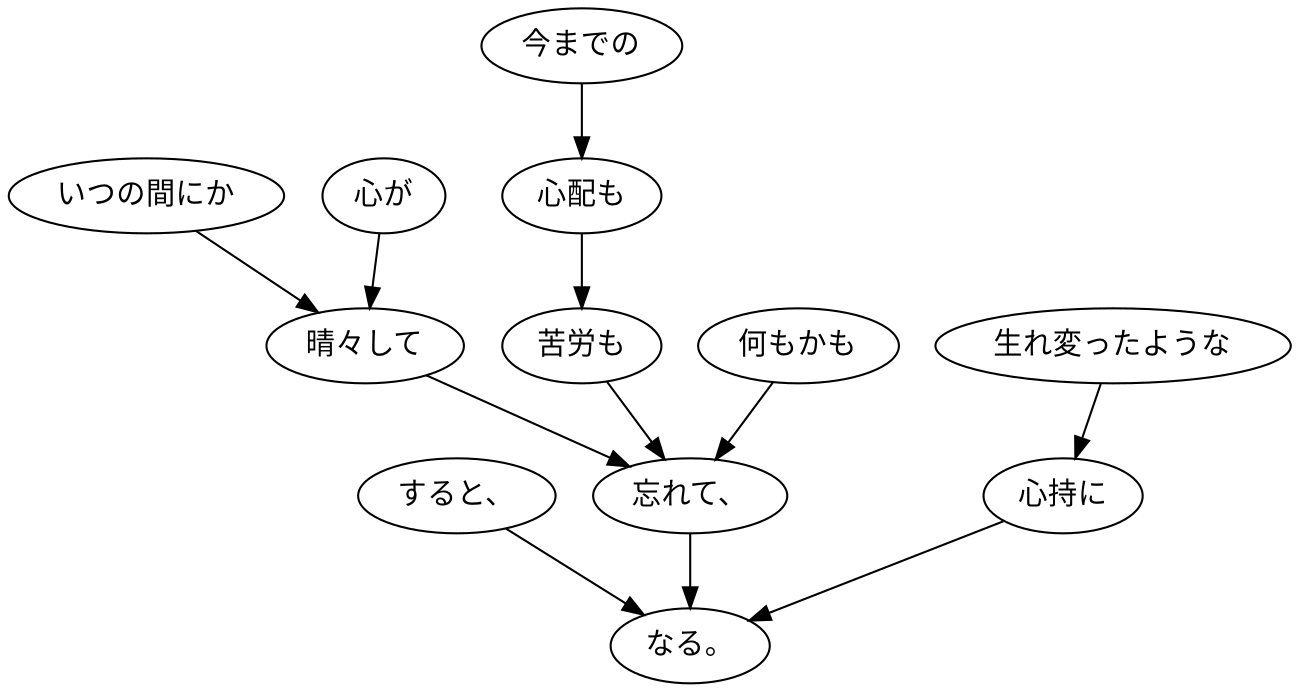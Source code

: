 digraph graph652 {
	node0 [label="すると、"];
	node1 [label="いつの間にか"];
	node2 [label="心が"];
	node3 [label="晴々して"];
	node4 [label="今までの"];
	node5 [label="心配も"];
	node6 [label="苦労も"];
	node7 [label="何もかも"];
	node8 [label="忘れて、"];
	node9 [label="生れ変ったような"];
	node10 [label="心持に"];
	node11 [label="なる。"];
	node0 -> node11;
	node1 -> node3;
	node2 -> node3;
	node3 -> node8;
	node4 -> node5;
	node5 -> node6;
	node6 -> node8;
	node7 -> node8;
	node8 -> node11;
	node9 -> node10;
	node10 -> node11;
}
